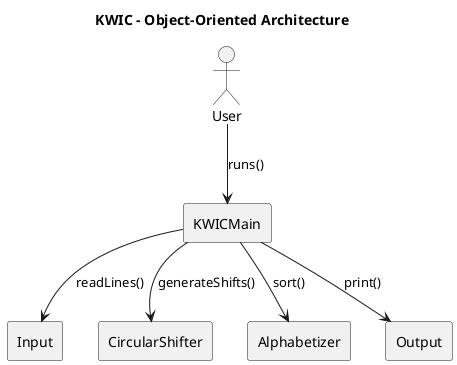 @startuml
title KWIC - Object-Oriented Architecture

actor User

rectangle "KWICMain" as Main
rectangle "Input"
rectangle "CircularShifter"
rectangle "Alphabetizer"
rectangle "Output"

User --> Main : runs()

Main --> Input : readLines()
Main --> CircularShifter : generateShifts()
Main --> Alphabetizer : sort()
Main --> Output : print()

@enduml
